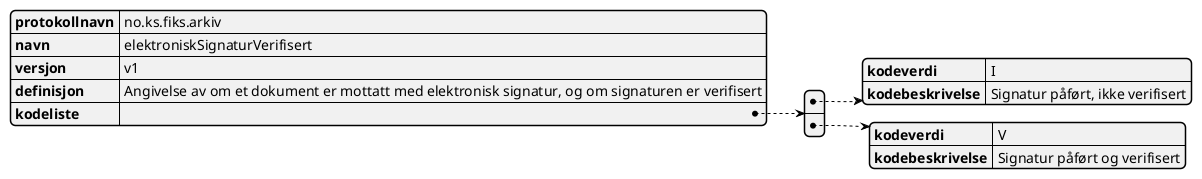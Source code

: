 @startjson
{
  "protokollnavn": "no.ks.fiks.arkiv",
  "navn": "elektroniskSignaturVerifisert",
  "versjon": "v1",
  "definisjon": "Angivelse av om et dokument er mottatt med elektronisk signatur, og om signaturen er verifisert",
  "kodeliste": [
    {
      "kodeverdi" : "I",
      "kodebeskrivelse" : "Signatur påført, ikke verifisert"
    },
    {
      "kodeverdi" : "V",
      "kodebeskrivelse" : "Signatur påført og verifisert"
    }
  ]
}
@endjson